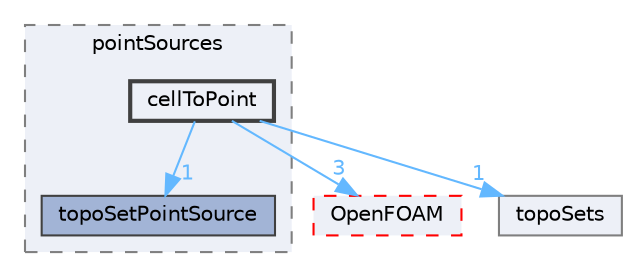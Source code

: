 digraph "src/meshTools/topoSet/pointSources/cellToPoint"
{
 // LATEX_PDF_SIZE
  bgcolor="transparent";
  edge [fontname=Helvetica,fontsize=10,labelfontname=Helvetica,labelfontsize=10];
  node [fontname=Helvetica,fontsize=10,shape=box,height=0.2,width=0.4];
  compound=true
  subgraph clusterdir_7b029e4b8c89c29129b6f2b7bfac4a22 {
    graph [ bgcolor="#edf0f7", pencolor="grey50", label="pointSources", fontname=Helvetica,fontsize=10 style="filled,dashed", URL="dir_7b029e4b8c89c29129b6f2b7bfac4a22.html",tooltip=""]
  dir_0471b3e249b570589f7c35e730c09b04 [label="topoSetPointSource", fillcolor="#a2b4d6", color="grey25", style="filled", URL="dir_0471b3e249b570589f7c35e730c09b04.html",tooltip=""];
  dir_e399dea3f722f7d4920b46e400b361a2 [label="cellToPoint", fillcolor="#edf0f7", color="grey25", style="filled,bold", URL="dir_e399dea3f722f7d4920b46e400b361a2.html",tooltip=""];
  }
  dir_c5473ff19b20e6ec4dfe5c310b3778a8 [label="OpenFOAM", fillcolor="#edf0f7", color="red", style="filled,dashed", URL="dir_c5473ff19b20e6ec4dfe5c310b3778a8.html",tooltip=""];
  dir_cf85cbbd7fd849cf972e2760b9b27a5d [label="topoSets", fillcolor="#edf0f7", color="grey50", style="filled", URL="dir_cf85cbbd7fd849cf972e2760b9b27a5d.html",tooltip=""];
  dir_e399dea3f722f7d4920b46e400b361a2->dir_0471b3e249b570589f7c35e730c09b04 [headlabel="1", labeldistance=1.5 headhref="dir_000449_004079.html" href="dir_000449_004079.html" color="steelblue1" fontcolor="steelblue1"];
  dir_e399dea3f722f7d4920b46e400b361a2->dir_c5473ff19b20e6ec4dfe5c310b3778a8 [headlabel="3", labeldistance=1.5 headhref="dir_000449_002695.html" href="dir_000449_002695.html" color="steelblue1" fontcolor="steelblue1"];
  dir_e399dea3f722f7d4920b46e400b361a2->dir_cf85cbbd7fd849cf972e2760b9b27a5d [headlabel="1", labeldistance=1.5 headhref="dir_000449_004081.html" href="dir_000449_004081.html" color="steelblue1" fontcolor="steelblue1"];
}
